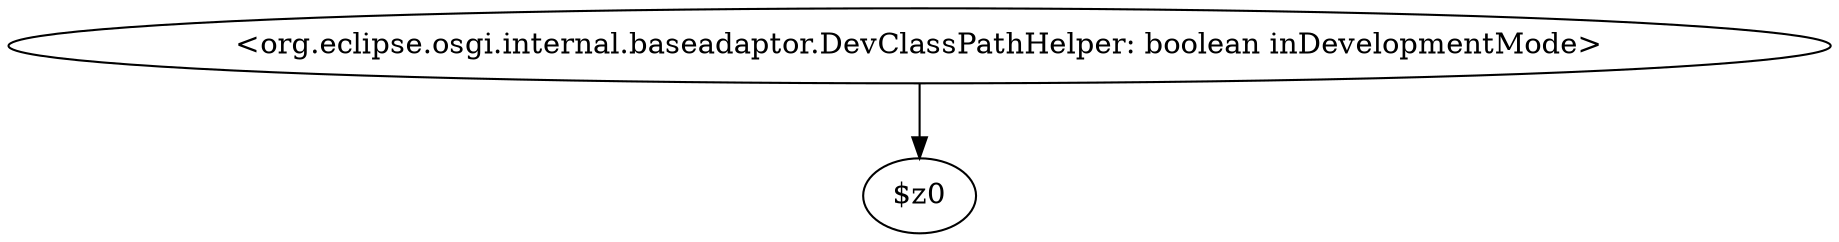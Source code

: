 digraph g {
0[label="<org.eclipse.osgi.internal.baseadaptor.DevClassPathHelper: boolean inDevelopmentMode>"]
1[label="$z0"]
0->1[label=""]
}